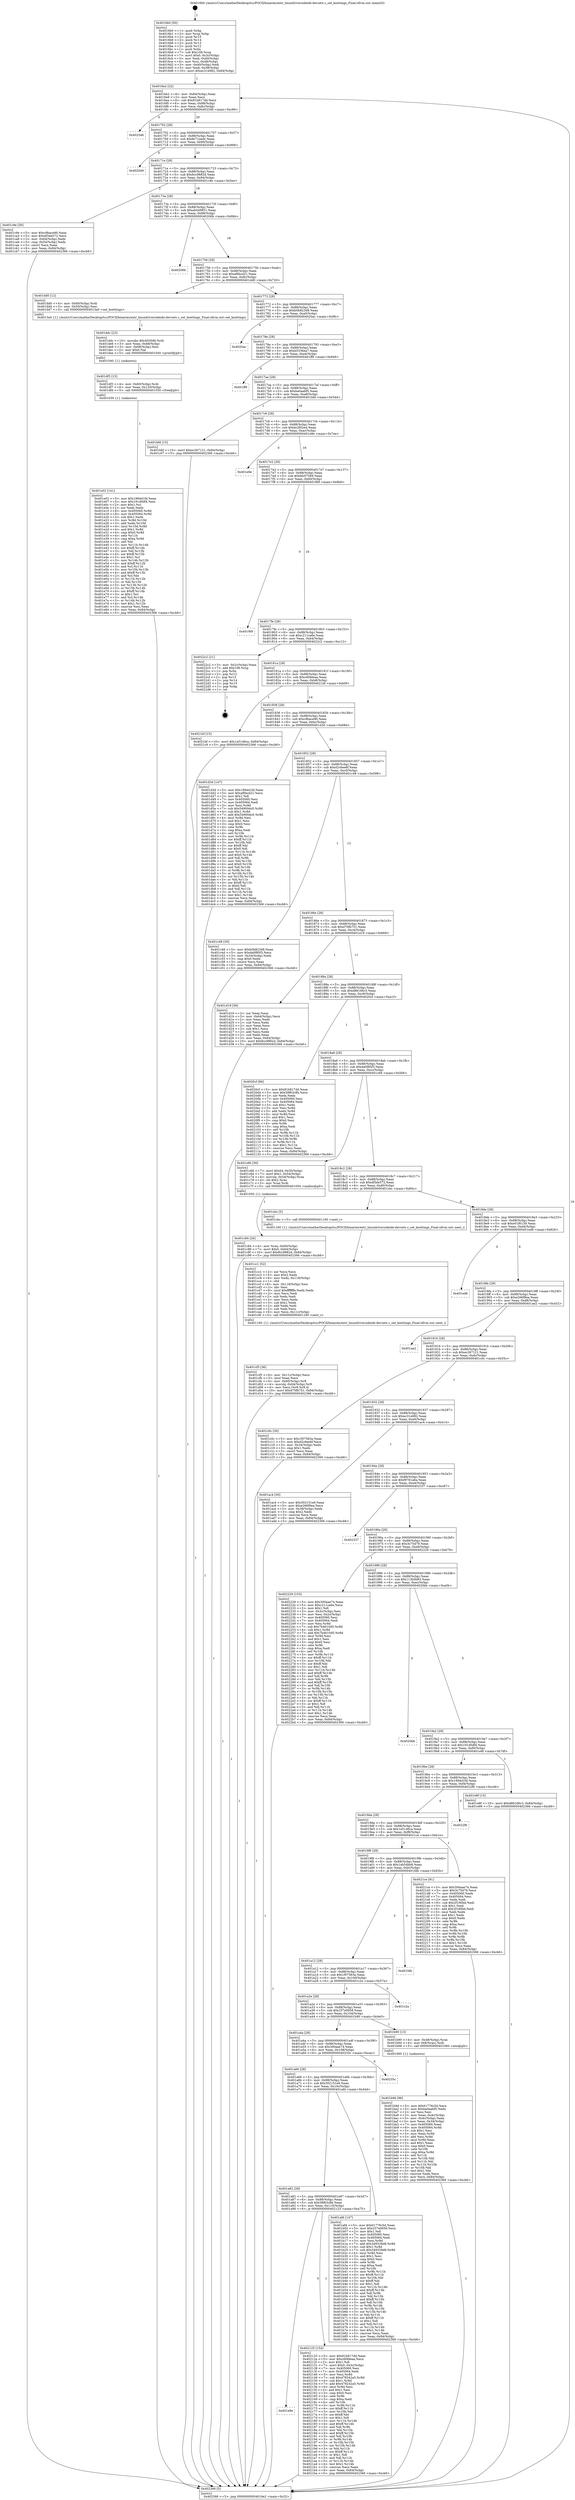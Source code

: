digraph "0x4016b0" {
  label = "0x4016b0 (/mnt/c/Users/mathe/Desktop/tcc/POCII/binaries/extr_linuxdriversideide-devsets.c_set_ksettings_Final-ollvm.out::main(0))"
  labelloc = "t"
  node[shape=record]

  Entry [label="",width=0.3,height=0.3,shape=circle,fillcolor=black,style=filled]
  "0x4016e2" [label="{
     0x4016e2 [32]\l
     | [instrs]\l
     &nbsp;&nbsp;0x4016e2 \<+6\>: mov -0x84(%rbp),%eax\l
     &nbsp;&nbsp;0x4016e8 \<+2\>: mov %eax,%ecx\l
     &nbsp;&nbsp;0x4016ea \<+6\>: sub $0x81b817dd,%ecx\l
     &nbsp;&nbsp;0x4016f0 \<+6\>: mov %eax,-0x88(%rbp)\l
     &nbsp;&nbsp;0x4016f6 \<+6\>: mov %ecx,-0x8c(%rbp)\l
     &nbsp;&nbsp;0x4016fc \<+6\>: je 0000000000402346 \<main+0xc96\>\l
  }"]
  "0x402346" [label="{
     0x402346\l
  }", style=dashed]
  "0x401702" [label="{
     0x401702 [28]\l
     | [instrs]\l
     &nbsp;&nbsp;0x401702 \<+5\>: jmp 0000000000401707 \<main+0x57\>\l
     &nbsp;&nbsp;0x401707 \<+6\>: mov -0x88(%rbp),%eax\l
     &nbsp;&nbsp;0x40170d \<+5\>: sub $0x8c71eedc,%eax\l
     &nbsp;&nbsp;0x401712 \<+6\>: mov %eax,-0x90(%rbp)\l
     &nbsp;&nbsp;0x401718 \<+6\>: je 0000000000402049 \<main+0x999\>\l
  }"]
  Exit [label="",width=0.3,height=0.3,shape=circle,fillcolor=black,style=filled,peripheries=2]
  "0x402049" [label="{
     0x402049\l
  }", style=dashed]
  "0x40171e" [label="{
     0x40171e [28]\l
     | [instrs]\l
     &nbsp;&nbsp;0x40171e \<+5\>: jmp 0000000000401723 \<main+0x73\>\l
     &nbsp;&nbsp;0x401723 \<+6\>: mov -0x88(%rbp),%eax\l
     &nbsp;&nbsp;0x401729 \<+5\>: sub $0x8cc9882d,%eax\l
     &nbsp;&nbsp;0x40172e \<+6\>: mov %eax,-0x94(%rbp)\l
     &nbsp;&nbsp;0x401734 \<+6\>: je 0000000000401c9e \<main+0x5ee\>\l
  }"]
  "0x401a9e" [label="{
     0x401a9e\l
  }", style=dashed]
  "0x401c9e" [label="{
     0x401c9e [30]\l
     | [instrs]\l
     &nbsp;&nbsp;0x401c9e \<+5\>: mov $0xc9bace90,%eax\l
     &nbsp;&nbsp;0x401ca3 \<+5\>: mov $0xdf3de572,%ecx\l
     &nbsp;&nbsp;0x401ca8 \<+3\>: mov -0x64(%rbp),%edx\l
     &nbsp;&nbsp;0x401cab \<+3\>: cmp -0x54(%rbp),%edx\l
     &nbsp;&nbsp;0x401cae \<+3\>: cmovl %ecx,%eax\l
     &nbsp;&nbsp;0x401cb1 \<+6\>: mov %eax,-0x84(%rbp)\l
     &nbsp;&nbsp;0x401cb7 \<+5\>: jmp 0000000000402366 \<main+0xcb6\>\l
  }"]
  "0x40173a" [label="{
     0x40173a [28]\l
     | [instrs]\l
     &nbsp;&nbsp;0x40173a \<+5\>: jmp 000000000040173f \<main+0x8f\>\l
     &nbsp;&nbsp;0x40173f \<+6\>: mov -0x88(%rbp),%eax\l
     &nbsp;&nbsp;0x401745 \<+5\>: sub $0xab449851,%eax\l
     &nbsp;&nbsp;0x40174a \<+6\>: mov %eax,-0x98(%rbp)\l
     &nbsp;&nbsp;0x401750 \<+6\>: je 000000000040206b \<main+0x9bb\>\l
  }"]
  "0x402125" [label="{
     0x402125 [154]\l
     | [instrs]\l
     &nbsp;&nbsp;0x402125 \<+5\>: mov $0x81b817dd,%eax\l
     &nbsp;&nbsp;0x40212a \<+5\>: mov $0xc6f48eaa,%ecx\l
     &nbsp;&nbsp;0x40212f \<+2\>: mov $0x1,%dl\l
     &nbsp;&nbsp;0x402131 \<+7\>: movl $0x0,-0x3c(%rbp)\l
     &nbsp;&nbsp;0x402138 \<+7\>: mov 0x405060,%esi\l
     &nbsp;&nbsp;0x40213f \<+7\>: mov 0x405064,%edi\l
     &nbsp;&nbsp;0x402146 \<+3\>: mov %esi,%r8d\l
     &nbsp;&nbsp;0x402149 \<+7\>: sub $0x478242a5,%r8d\l
     &nbsp;&nbsp;0x402150 \<+4\>: sub $0x1,%r8d\l
     &nbsp;&nbsp;0x402154 \<+7\>: add $0x478242a5,%r8d\l
     &nbsp;&nbsp;0x40215b \<+4\>: imul %r8d,%esi\l
     &nbsp;&nbsp;0x40215f \<+3\>: and $0x1,%esi\l
     &nbsp;&nbsp;0x402162 \<+3\>: cmp $0x0,%esi\l
     &nbsp;&nbsp;0x402165 \<+4\>: sete %r9b\l
     &nbsp;&nbsp;0x402169 \<+3\>: cmp $0xa,%edi\l
     &nbsp;&nbsp;0x40216c \<+4\>: setl %r10b\l
     &nbsp;&nbsp;0x402170 \<+3\>: mov %r9b,%r11b\l
     &nbsp;&nbsp;0x402173 \<+4\>: xor $0xff,%r11b\l
     &nbsp;&nbsp;0x402177 \<+3\>: mov %r10b,%bl\l
     &nbsp;&nbsp;0x40217a \<+3\>: xor $0xff,%bl\l
     &nbsp;&nbsp;0x40217d \<+3\>: xor $0x1,%dl\l
     &nbsp;&nbsp;0x402180 \<+3\>: mov %r11b,%r14b\l
     &nbsp;&nbsp;0x402183 \<+4\>: and $0xff,%r14b\l
     &nbsp;&nbsp;0x402187 \<+3\>: and %dl,%r9b\l
     &nbsp;&nbsp;0x40218a \<+3\>: mov %bl,%r15b\l
     &nbsp;&nbsp;0x40218d \<+4\>: and $0xff,%r15b\l
     &nbsp;&nbsp;0x402191 \<+3\>: and %dl,%r10b\l
     &nbsp;&nbsp;0x402194 \<+3\>: or %r9b,%r14b\l
     &nbsp;&nbsp;0x402197 \<+3\>: or %r10b,%r15b\l
     &nbsp;&nbsp;0x40219a \<+3\>: xor %r15b,%r14b\l
     &nbsp;&nbsp;0x40219d \<+3\>: or %bl,%r11b\l
     &nbsp;&nbsp;0x4021a0 \<+4\>: xor $0xff,%r11b\l
     &nbsp;&nbsp;0x4021a4 \<+3\>: or $0x1,%dl\l
     &nbsp;&nbsp;0x4021a7 \<+3\>: and %dl,%r11b\l
     &nbsp;&nbsp;0x4021aa \<+3\>: or %r11b,%r14b\l
     &nbsp;&nbsp;0x4021ad \<+4\>: test $0x1,%r14b\l
     &nbsp;&nbsp;0x4021b1 \<+3\>: cmovne %ecx,%eax\l
     &nbsp;&nbsp;0x4021b4 \<+6\>: mov %eax,-0x84(%rbp)\l
     &nbsp;&nbsp;0x4021ba \<+5\>: jmp 0000000000402366 \<main+0xcb6\>\l
  }"]
  "0x40206b" [label="{
     0x40206b\l
  }", style=dashed]
  "0x401756" [label="{
     0x401756 [28]\l
     | [instrs]\l
     &nbsp;&nbsp;0x401756 \<+5\>: jmp 000000000040175b \<main+0xab\>\l
     &nbsp;&nbsp;0x40175b \<+6\>: mov -0x88(%rbp),%eax\l
     &nbsp;&nbsp;0x401761 \<+5\>: sub $0xaf6bcd21,%eax\l
     &nbsp;&nbsp;0x401766 \<+6\>: mov %eax,-0x9c(%rbp)\l
     &nbsp;&nbsp;0x40176c \<+6\>: je 0000000000401dd0 \<main+0x720\>\l
  }"]
  "0x401e02" [label="{
     0x401e02 [141]\l
     | [instrs]\l
     &nbsp;&nbsp;0x401e02 \<+5\>: mov $0x1994d1fd,%eax\l
     &nbsp;&nbsp;0x401e07 \<+5\>: mov $0x191d0df4,%esi\l
     &nbsp;&nbsp;0x401e0c \<+2\>: mov $0x1,%cl\l
     &nbsp;&nbsp;0x401e0e \<+2\>: xor %edx,%edx\l
     &nbsp;&nbsp;0x401e10 \<+8\>: mov 0x405060,%r8d\l
     &nbsp;&nbsp;0x401e18 \<+8\>: mov 0x405064,%r9d\l
     &nbsp;&nbsp;0x401e20 \<+3\>: sub $0x1,%edx\l
     &nbsp;&nbsp;0x401e23 \<+3\>: mov %r8d,%r10d\l
     &nbsp;&nbsp;0x401e26 \<+3\>: add %edx,%r10d\l
     &nbsp;&nbsp;0x401e29 \<+4\>: imul %r10d,%r8d\l
     &nbsp;&nbsp;0x401e2d \<+4\>: and $0x1,%r8d\l
     &nbsp;&nbsp;0x401e31 \<+4\>: cmp $0x0,%r8d\l
     &nbsp;&nbsp;0x401e35 \<+4\>: sete %r11b\l
     &nbsp;&nbsp;0x401e39 \<+4\>: cmp $0xa,%r9d\l
     &nbsp;&nbsp;0x401e3d \<+3\>: setl %bl\l
     &nbsp;&nbsp;0x401e40 \<+3\>: mov %r11b,%r14b\l
     &nbsp;&nbsp;0x401e43 \<+4\>: xor $0xff,%r14b\l
     &nbsp;&nbsp;0x401e47 \<+3\>: mov %bl,%r15b\l
     &nbsp;&nbsp;0x401e4a \<+4\>: xor $0xff,%r15b\l
     &nbsp;&nbsp;0x401e4e \<+3\>: xor $0x1,%cl\l
     &nbsp;&nbsp;0x401e51 \<+3\>: mov %r14b,%r12b\l
     &nbsp;&nbsp;0x401e54 \<+4\>: and $0xff,%r12b\l
     &nbsp;&nbsp;0x401e58 \<+3\>: and %cl,%r11b\l
     &nbsp;&nbsp;0x401e5b \<+3\>: mov %r15b,%r13b\l
     &nbsp;&nbsp;0x401e5e \<+4\>: and $0xff,%r13b\l
     &nbsp;&nbsp;0x401e62 \<+2\>: and %cl,%bl\l
     &nbsp;&nbsp;0x401e64 \<+3\>: or %r11b,%r12b\l
     &nbsp;&nbsp;0x401e67 \<+3\>: or %bl,%r13b\l
     &nbsp;&nbsp;0x401e6a \<+3\>: xor %r13b,%r12b\l
     &nbsp;&nbsp;0x401e6d \<+3\>: or %r15b,%r14b\l
     &nbsp;&nbsp;0x401e70 \<+4\>: xor $0xff,%r14b\l
     &nbsp;&nbsp;0x401e74 \<+3\>: or $0x1,%cl\l
     &nbsp;&nbsp;0x401e77 \<+3\>: and %cl,%r14b\l
     &nbsp;&nbsp;0x401e7a \<+3\>: or %r14b,%r12b\l
     &nbsp;&nbsp;0x401e7d \<+4\>: test $0x1,%r12b\l
     &nbsp;&nbsp;0x401e81 \<+3\>: cmovne %esi,%eax\l
     &nbsp;&nbsp;0x401e84 \<+6\>: mov %eax,-0x84(%rbp)\l
     &nbsp;&nbsp;0x401e8a \<+5\>: jmp 0000000000402366 \<main+0xcb6\>\l
  }"]
  "0x401dd0" [label="{
     0x401dd0 [12]\l
     | [instrs]\l
     &nbsp;&nbsp;0x401dd0 \<+4\>: mov -0x60(%rbp),%rdi\l
     &nbsp;&nbsp;0x401dd4 \<+3\>: mov -0x50(%rbp),%esi\l
     &nbsp;&nbsp;0x401dd7 \<+5\>: call 00000000004013a0 \<set_ksettings\>\l
     | [calls]\l
     &nbsp;&nbsp;0x4013a0 \{1\} (/mnt/c/Users/mathe/Desktop/tcc/POCII/binaries/extr_linuxdriversideide-devsets.c_set_ksettings_Final-ollvm.out::set_ksettings)\l
  }"]
  "0x401772" [label="{
     0x401772 [28]\l
     | [instrs]\l
     &nbsp;&nbsp;0x401772 \<+5\>: jmp 0000000000401777 \<main+0xc7\>\l
     &nbsp;&nbsp;0x401777 \<+6\>: mov -0x88(%rbp),%eax\l
     &nbsp;&nbsp;0x40177d \<+5\>: sub $0xb0b823d8,%eax\l
     &nbsp;&nbsp;0x401782 \<+6\>: mov %eax,-0xa0(%rbp)\l
     &nbsp;&nbsp;0x401788 \<+6\>: je 00000000004020ac \<main+0x9fc\>\l
  }"]
  "0x401df3" [label="{
     0x401df3 [15]\l
     | [instrs]\l
     &nbsp;&nbsp;0x401df3 \<+4\>: mov -0x60(%rbp),%rdi\l
     &nbsp;&nbsp;0x401df7 \<+6\>: mov %eax,-0x120(%rbp)\l
     &nbsp;&nbsp;0x401dfd \<+5\>: call 0000000000401030 \<free@plt\>\l
     | [calls]\l
     &nbsp;&nbsp;0x401030 \{1\} (unknown)\l
  }"]
  "0x4020ac" [label="{
     0x4020ac\l
  }", style=dashed]
  "0x40178e" [label="{
     0x40178e [28]\l
     | [instrs]\l
     &nbsp;&nbsp;0x40178e \<+5\>: jmp 0000000000401793 \<main+0xe3\>\l
     &nbsp;&nbsp;0x401793 \<+6\>: mov -0x88(%rbp),%eax\l
     &nbsp;&nbsp;0x401799 \<+5\>: sub $0xb5336ea7,%eax\l
     &nbsp;&nbsp;0x40179e \<+6\>: mov %eax,-0xa4(%rbp)\l
     &nbsp;&nbsp;0x4017a4 \<+6\>: je 0000000000401ff9 \<main+0x949\>\l
  }"]
  "0x401ddc" [label="{
     0x401ddc [23]\l
     | [instrs]\l
     &nbsp;&nbsp;0x401ddc \<+10\>: movabs $0x4030d6,%rdi\l
     &nbsp;&nbsp;0x401de6 \<+3\>: mov %eax,-0x68(%rbp)\l
     &nbsp;&nbsp;0x401de9 \<+3\>: mov -0x68(%rbp),%esi\l
     &nbsp;&nbsp;0x401dec \<+2\>: mov $0x0,%al\l
     &nbsp;&nbsp;0x401dee \<+5\>: call 0000000000401040 \<printf@plt\>\l
     | [calls]\l
     &nbsp;&nbsp;0x401040 \{1\} (unknown)\l
  }"]
  "0x401ff9" [label="{
     0x401ff9\l
  }", style=dashed]
  "0x4017aa" [label="{
     0x4017aa [28]\l
     | [instrs]\l
     &nbsp;&nbsp;0x4017aa \<+5\>: jmp 00000000004017af \<main+0xff\>\l
     &nbsp;&nbsp;0x4017af \<+6\>: mov -0x88(%rbp),%eax\l
     &nbsp;&nbsp;0x4017b5 \<+5\>: sub $0xba0aabf5,%eax\l
     &nbsp;&nbsp;0x4017ba \<+6\>: mov %eax,-0xa8(%rbp)\l
     &nbsp;&nbsp;0x4017c0 \<+6\>: je 0000000000401bfd \<main+0x54d\>\l
  }"]
  "0x401cf5" [label="{
     0x401cf5 [36]\l
     | [instrs]\l
     &nbsp;&nbsp;0x401cf5 \<+6\>: mov -0x11c(%rbp),%ecx\l
     &nbsp;&nbsp;0x401cfb \<+3\>: imul %eax,%ecx\l
     &nbsp;&nbsp;0x401cfe \<+4\>: mov -0x60(%rbp),%r8\l
     &nbsp;&nbsp;0x401d02 \<+4\>: movslq -0x64(%rbp),%r9\l
     &nbsp;&nbsp;0x401d06 \<+4\>: mov %ecx,(%r8,%r9,4)\l
     &nbsp;&nbsp;0x401d0a \<+10\>: movl $0xd70fb751,-0x84(%rbp)\l
     &nbsp;&nbsp;0x401d14 \<+5\>: jmp 0000000000402366 \<main+0xcb6\>\l
  }"]
  "0x401bfd" [label="{
     0x401bfd [15]\l
     | [instrs]\l
     &nbsp;&nbsp;0x401bfd \<+10\>: movl $0xec267121,-0x84(%rbp)\l
     &nbsp;&nbsp;0x401c07 \<+5\>: jmp 0000000000402366 \<main+0xcb6\>\l
  }"]
  "0x4017c6" [label="{
     0x4017c6 [28]\l
     | [instrs]\l
     &nbsp;&nbsp;0x4017c6 \<+5\>: jmp 00000000004017cb \<main+0x11b\>\l
     &nbsp;&nbsp;0x4017cb \<+6\>: mov -0x88(%rbp),%eax\l
     &nbsp;&nbsp;0x4017d1 \<+5\>: sub $0xbc2f02ed,%eax\l
     &nbsp;&nbsp;0x4017d6 \<+6\>: mov %eax,-0xac(%rbp)\l
     &nbsp;&nbsp;0x4017dc \<+6\>: je 0000000000401e9e \<main+0x7ee\>\l
  }"]
  "0x401cc1" [label="{
     0x401cc1 [52]\l
     | [instrs]\l
     &nbsp;&nbsp;0x401cc1 \<+2\>: xor %ecx,%ecx\l
     &nbsp;&nbsp;0x401cc3 \<+5\>: mov $0x2,%edx\l
     &nbsp;&nbsp;0x401cc8 \<+6\>: mov %edx,-0x118(%rbp)\l
     &nbsp;&nbsp;0x401cce \<+1\>: cltd\l
     &nbsp;&nbsp;0x401ccf \<+6\>: mov -0x118(%rbp),%esi\l
     &nbsp;&nbsp;0x401cd5 \<+2\>: idiv %esi\l
     &nbsp;&nbsp;0x401cd7 \<+6\>: imul $0xfffffffe,%edx,%edx\l
     &nbsp;&nbsp;0x401cdd \<+2\>: mov %ecx,%edi\l
     &nbsp;&nbsp;0x401cdf \<+2\>: sub %edx,%edi\l
     &nbsp;&nbsp;0x401ce1 \<+2\>: mov %ecx,%edx\l
     &nbsp;&nbsp;0x401ce3 \<+3\>: sub $0x1,%edx\l
     &nbsp;&nbsp;0x401ce6 \<+2\>: add %edx,%edi\l
     &nbsp;&nbsp;0x401ce8 \<+2\>: sub %edi,%ecx\l
     &nbsp;&nbsp;0x401cea \<+6\>: mov %ecx,-0x11c(%rbp)\l
     &nbsp;&nbsp;0x401cf0 \<+5\>: call 0000000000401160 \<next_i\>\l
     | [calls]\l
     &nbsp;&nbsp;0x401160 \{1\} (/mnt/c/Users/mathe/Desktop/tcc/POCII/binaries/extr_linuxdriversideide-devsets.c_set_ksettings_Final-ollvm.out::next_i)\l
  }"]
  "0x401e9e" [label="{
     0x401e9e\l
  }", style=dashed]
  "0x4017e2" [label="{
     0x4017e2 [28]\l
     | [instrs]\l
     &nbsp;&nbsp;0x4017e2 \<+5\>: jmp 00000000004017e7 \<main+0x137\>\l
     &nbsp;&nbsp;0x4017e7 \<+6\>: mov -0x88(%rbp),%eax\l
     &nbsp;&nbsp;0x4017ed \<+5\>: sub $0xbfc07569,%eax\l
     &nbsp;&nbsp;0x4017f2 \<+6\>: mov %eax,-0xb0(%rbp)\l
     &nbsp;&nbsp;0x4017f8 \<+6\>: je 0000000000401f69 \<main+0x8b9\>\l
  }"]
  "0x401c84" [label="{
     0x401c84 [26]\l
     | [instrs]\l
     &nbsp;&nbsp;0x401c84 \<+4\>: mov %rax,-0x60(%rbp)\l
     &nbsp;&nbsp;0x401c88 \<+7\>: movl $0x0,-0x64(%rbp)\l
     &nbsp;&nbsp;0x401c8f \<+10\>: movl $0x8cc9882d,-0x84(%rbp)\l
     &nbsp;&nbsp;0x401c99 \<+5\>: jmp 0000000000402366 \<main+0xcb6\>\l
  }"]
  "0x401f69" [label="{
     0x401f69\l
  }", style=dashed]
  "0x4017fe" [label="{
     0x4017fe [28]\l
     | [instrs]\l
     &nbsp;&nbsp;0x4017fe \<+5\>: jmp 0000000000401803 \<main+0x153\>\l
     &nbsp;&nbsp;0x401803 \<+6\>: mov -0x88(%rbp),%eax\l
     &nbsp;&nbsp;0x401809 \<+5\>: sub $0xc211ca6e,%eax\l
     &nbsp;&nbsp;0x40180e \<+6\>: mov %eax,-0xb4(%rbp)\l
     &nbsp;&nbsp;0x401814 \<+6\>: je 00000000004022c2 \<main+0xc12\>\l
  }"]
  "0x401b9d" [label="{
     0x401b9d [96]\l
     | [instrs]\l
     &nbsp;&nbsp;0x401b9d \<+5\>: mov $0x61776c5d,%ecx\l
     &nbsp;&nbsp;0x401ba2 \<+5\>: mov $0xba0aabf5,%edx\l
     &nbsp;&nbsp;0x401ba7 \<+2\>: xor %esi,%esi\l
     &nbsp;&nbsp;0x401ba9 \<+3\>: mov %eax,-0x4c(%rbp)\l
     &nbsp;&nbsp;0x401bac \<+3\>: mov -0x4c(%rbp),%eax\l
     &nbsp;&nbsp;0x401baf \<+3\>: mov %eax,-0x34(%rbp)\l
     &nbsp;&nbsp;0x401bb2 \<+7\>: mov 0x405060,%eax\l
     &nbsp;&nbsp;0x401bb9 \<+8\>: mov 0x405064,%r8d\l
     &nbsp;&nbsp;0x401bc1 \<+3\>: sub $0x1,%esi\l
     &nbsp;&nbsp;0x401bc4 \<+3\>: mov %eax,%r9d\l
     &nbsp;&nbsp;0x401bc7 \<+3\>: add %esi,%r9d\l
     &nbsp;&nbsp;0x401bca \<+4\>: imul %r9d,%eax\l
     &nbsp;&nbsp;0x401bce \<+3\>: and $0x1,%eax\l
     &nbsp;&nbsp;0x401bd1 \<+3\>: cmp $0x0,%eax\l
     &nbsp;&nbsp;0x401bd4 \<+4\>: sete %r10b\l
     &nbsp;&nbsp;0x401bd8 \<+4\>: cmp $0xa,%r8d\l
     &nbsp;&nbsp;0x401bdc \<+4\>: setl %r11b\l
     &nbsp;&nbsp;0x401be0 \<+3\>: mov %r10b,%bl\l
     &nbsp;&nbsp;0x401be3 \<+3\>: and %r11b,%bl\l
     &nbsp;&nbsp;0x401be6 \<+3\>: xor %r11b,%r10b\l
     &nbsp;&nbsp;0x401be9 \<+3\>: or %r10b,%bl\l
     &nbsp;&nbsp;0x401bec \<+3\>: test $0x1,%bl\l
     &nbsp;&nbsp;0x401bef \<+3\>: cmovne %edx,%ecx\l
     &nbsp;&nbsp;0x401bf2 \<+6\>: mov %ecx,-0x84(%rbp)\l
     &nbsp;&nbsp;0x401bf8 \<+5\>: jmp 0000000000402366 \<main+0xcb6\>\l
  }"]
  "0x4022c2" [label="{
     0x4022c2 [21]\l
     | [instrs]\l
     &nbsp;&nbsp;0x4022c2 \<+3\>: mov -0x2c(%rbp),%eax\l
     &nbsp;&nbsp;0x4022c5 \<+7\>: add $0x108,%rsp\l
     &nbsp;&nbsp;0x4022cc \<+1\>: pop %rbx\l
     &nbsp;&nbsp;0x4022cd \<+2\>: pop %r12\l
     &nbsp;&nbsp;0x4022cf \<+2\>: pop %r13\l
     &nbsp;&nbsp;0x4022d1 \<+2\>: pop %r14\l
     &nbsp;&nbsp;0x4022d3 \<+2\>: pop %r15\l
     &nbsp;&nbsp;0x4022d5 \<+1\>: pop %rbp\l
     &nbsp;&nbsp;0x4022d6 \<+1\>: ret\l
  }"]
  "0x40181a" [label="{
     0x40181a [28]\l
     | [instrs]\l
     &nbsp;&nbsp;0x40181a \<+5\>: jmp 000000000040181f \<main+0x16f\>\l
     &nbsp;&nbsp;0x40181f \<+6\>: mov -0x88(%rbp),%eax\l
     &nbsp;&nbsp;0x401825 \<+5\>: sub $0xc6f48eaa,%eax\l
     &nbsp;&nbsp;0x40182a \<+6\>: mov %eax,-0xb8(%rbp)\l
     &nbsp;&nbsp;0x401830 \<+6\>: je 00000000004021bf \<main+0xb0f\>\l
  }"]
  "0x401a82" [label="{
     0x401a82 [28]\l
     | [instrs]\l
     &nbsp;&nbsp;0x401a82 \<+5\>: jmp 0000000000401a87 \<main+0x3d7\>\l
     &nbsp;&nbsp;0x401a87 \<+6\>: mov -0x88(%rbp),%eax\l
     &nbsp;&nbsp;0x401a8d \<+5\>: sub $0x58f63c8b,%eax\l
     &nbsp;&nbsp;0x401a92 \<+6\>: mov %eax,-0x110(%rbp)\l
     &nbsp;&nbsp;0x401a98 \<+6\>: je 0000000000402125 \<main+0xa75\>\l
  }"]
  "0x4021bf" [label="{
     0x4021bf [15]\l
     | [instrs]\l
     &nbsp;&nbsp;0x4021bf \<+10\>: movl $0x1a5146ca,-0x84(%rbp)\l
     &nbsp;&nbsp;0x4021c9 \<+5\>: jmp 0000000000402366 \<main+0xcb6\>\l
  }"]
  "0x401836" [label="{
     0x401836 [28]\l
     | [instrs]\l
     &nbsp;&nbsp;0x401836 \<+5\>: jmp 000000000040183b \<main+0x18b\>\l
     &nbsp;&nbsp;0x40183b \<+6\>: mov -0x88(%rbp),%eax\l
     &nbsp;&nbsp;0x401841 \<+5\>: sub $0xc9bace90,%eax\l
     &nbsp;&nbsp;0x401846 \<+6\>: mov %eax,-0xbc(%rbp)\l
     &nbsp;&nbsp;0x40184c \<+6\>: je 0000000000401d3d \<main+0x68d\>\l
  }"]
  "0x401afd" [label="{
     0x401afd [147]\l
     | [instrs]\l
     &nbsp;&nbsp;0x401afd \<+5\>: mov $0x61776c5d,%eax\l
     &nbsp;&nbsp;0x401b02 \<+5\>: mov $0x257e0658,%ecx\l
     &nbsp;&nbsp;0x401b07 \<+2\>: mov $0x1,%dl\l
     &nbsp;&nbsp;0x401b09 \<+7\>: mov 0x405060,%esi\l
     &nbsp;&nbsp;0x401b10 \<+7\>: mov 0x405064,%edi\l
     &nbsp;&nbsp;0x401b17 \<+3\>: mov %esi,%r8d\l
     &nbsp;&nbsp;0x401b1a \<+7\>: add $0x349328d8,%r8d\l
     &nbsp;&nbsp;0x401b21 \<+4\>: sub $0x1,%r8d\l
     &nbsp;&nbsp;0x401b25 \<+7\>: sub $0x349328d8,%r8d\l
     &nbsp;&nbsp;0x401b2c \<+4\>: imul %r8d,%esi\l
     &nbsp;&nbsp;0x401b30 \<+3\>: and $0x1,%esi\l
     &nbsp;&nbsp;0x401b33 \<+3\>: cmp $0x0,%esi\l
     &nbsp;&nbsp;0x401b36 \<+4\>: sete %r9b\l
     &nbsp;&nbsp;0x401b3a \<+3\>: cmp $0xa,%edi\l
     &nbsp;&nbsp;0x401b3d \<+4\>: setl %r10b\l
     &nbsp;&nbsp;0x401b41 \<+3\>: mov %r9b,%r11b\l
     &nbsp;&nbsp;0x401b44 \<+4\>: xor $0xff,%r11b\l
     &nbsp;&nbsp;0x401b48 \<+3\>: mov %r10b,%bl\l
     &nbsp;&nbsp;0x401b4b \<+3\>: xor $0xff,%bl\l
     &nbsp;&nbsp;0x401b4e \<+3\>: xor $0x1,%dl\l
     &nbsp;&nbsp;0x401b51 \<+3\>: mov %r11b,%r14b\l
     &nbsp;&nbsp;0x401b54 \<+4\>: and $0xff,%r14b\l
     &nbsp;&nbsp;0x401b58 \<+3\>: and %dl,%r9b\l
     &nbsp;&nbsp;0x401b5b \<+3\>: mov %bl,%r15b\l
     &nbsp;&nbsp;0x401b5e \<+4\>: and $0xff,%r15b\l
     &nbsp;&nbsp;0x401b62 \<+3\>: and %dl,%r10b\l
     &nbsp;&nbsp;0x401b65 \<+3\>: or %r9b,%r14b\l
     &nbsp;&nbsp;0x401b68 \<+3\>: or %r10b,%r15b\l
     &nbsp;&nbsp;0x401b6b \<+3\>: xor %r15b,%r14b\l
     &nbsp;&nbsp;0x401b6e \<+3\>: or %bl,%r11b\l
     &nbsp;&nbsp;0x401b71 \<+4\>: xor $0xff,%r11b\l
     &nbsp;&nbsp;0x401b75 \<+3\>: or $0x1,%dl\l
     &nbsp;&nbsp;0x401b78 \<+3\>: and %dl,%r11b\l
     &nbsp;&nbsp;0x401b7b \<+3\>: or %r11b,%r14b\l
     &nbsp;&nbsp;0x401b7e \<+4\>: test $0x1,%r14b\l
     &nbsp;&nbsp;0x401b82 \<+3\>: cmovne %ecx,%eax\l
     &nbsp;&nbsp;0x401b85 \<+6\>: mov %eax,-0x84(%rbp)\l
     &nbsp;&nbsp;0x401b8b \<+5\>: jmp 0000000000402366 \<main+0xcb6\>\l
  }"]
  "0x401d3d" [label="{
     0x401d3d [147]\l
     | [instrs]\l
     &nbsp;&nbsp;0x401d3d \<+5\>: mov $0x1994d1fd,%eax\l
     &nbsp;&nbsp;0x401d42 \<+5\>: mov $0xaf6bcd21,%ecx\l
     &nbsp;&nbsp;0x401d47 \<+2\>: mov $0x1,%dl\l
     &nbsp;&nbsp;0x401d49 \<+7\>: mov 0x405060,%esi\l
     &nbsp;&nbsp;0x401d50 \<+7\>: mov 0x405064,%edi\l
     &nbsp;&nbsp;0x401d57 \<+3\>: mov %esi,%r8d\l
     &nbsp;&nbsp;0x401d5a \<+7\>: sub $0x54900dc0,%r8d\l
     &nbsp;&nbsp;0x401d61 \<+4\>: sub $0x1,%r8d\l
     &nbsp;&nbsp;0x401d65 \<+7\>: add $0x54900dc0,%r8d\l
     &nbsp;&nbsp;0x401d6c \<+4\>: imul %r8d,%esi\l
     &nbsp;&nbsp;0x401d70 \<+3\>: and $0x1,%esi\l
     &nbsp;&nbsp;0x401d73 \<+3\>: cmp $0x0,%esi\l
     &nbsp;&nbsp;0x401d76 \<+4\>: sete %r9b\l
     &nbsp;&nbsp;0x401d7a \<+3\>: cmp $0xa,%edi\l
     &nbsp;&nbsp;0x401d7d \<+4\>: setl %r10b\l
     &nbsp;&nbsp;0x401d81 \<+3\>: mov %r9b,%r11b\l
     &nbsp;&nbsp;0x401d84 \<+4\>: xor $0xff,%r11b\l
     &nbsp;&nbsp;0x401d88 \<+3\>: mov %r10b,%bl\l
     &nbsp;&nbsp;0x401d8b \<+3\>: xor $0xff,%bl\l
     &nbsp;&nbsp;0x401d8e \<+3\>: xor $0x0,%dl\l
     &nbsp;&nbsp;0x401d91 \<+3\>: mov %r11b,%r14b\l
     &nbsp;&nbsp;0x401d94 \<+4\>: and $0x0,%r14b\l
     &nbsp;&nbsp;0x401d98 \<+3\>: and %dl,%r9b\l
     &nbsp;&nbsp;0x401d9b \<+3\>: mov %bl,%r15b\l
     &nbsp;&nbsp;0x401d9e \<+4\>: and $0x0,%r15b\l
     &nbsp;&nbsp;0x401da2 \<+3\>: and %dl,%r10b\l
     &nbsp;&nbsp;0x401da5 \<+3\>: or %r9b,%r14b\l
     &nbsp;&nbsp;0x401da8 \<+3\>: or %r10b,%r15b\l
     &nbsp;&nbsp;0x401dab \<+3\>: xor %r15b,%r14b\l
     &nbsp;&nbsp;0x401dae \<+3\>: or %bl,%r11b\l
     &nbsp;&nbsp;0x401db1 \<+4\>: xor $0xff,%r11b\l
     &nbsp;&nbsp;0x401db5 \<+3\>: or $0x0,%dl\l
     &nbsp;&nbsp;0x401db8 \<+3\>: and %dl,%r11b\l
     &nbsp;&nbsp;0x401dbb \<+3\>: or %r11b,%r14b\l
     &nbsp;&nbsp;0x401dbe \<+4\>: test $0x1,%r14b\l
     &nbsp;&nbsp;0x401dc2 \<+3\>: cmovne %ecx,%eax\l
     &nbsp;&nbsp;0x401dc5 \<+6\>: mov %eax,-0x84(%rbp)\l
     &nbsp;&nbsp;0x401dcb \<+5\>: jmp 0000000000402366 \<main+0xcb6\>\l
  }"]
  "0x401852" [label="{
     0x401852 [28]\l
     | [instrs]\l
     &nbsp;&nbsp;0x401852 \<+5\>: jmp 0000000000401857 \<main+0x1a7\>\l
     &nbsp;&nbsp;0x401857 \<+6\>: mov -0x88(%rbp),%eax\l
     &nbsp;&nbsp;0x40185d \<+5\>: sub $0xd2c6ee6f,%eax\l
     &nbsp;&nbsp;0x401862 \<+6\>: mov %eax,-0xc0(%rbp)\l
     &nbsp;&nbsp;0x401868 \<+6\>: je 0000000000401c48 \<main+0x598\>\l
  }"]
  "0x401a66" [label="{
     0x401a66 [28]\l
     | [instrs]\l
     &nbsp;&nbsp;0x401a66 \<+5\>: jmp 0000000000401a6b \<main+0x3bb\>\l
     &nbsp;&nbsp;0x401a6b \<+6\>: mov -0x88(%rbp),%eax\l
     &nbsp;&nbsp;0x401a71 \<+5\>: sub $0x302151e9,%eax\l
     &nbsp;&nbsp;0x401a76 \<+6\>: mov %eax,-0x10c(%rbp)\l
     &nbsp;&nbsp;0x401a7c \<+6\>: je 0000000000401afd \<main+0x44d\>\l
  }"]
  "0x401c48" [label="{
     0x401c48 [30]\l
     | [instrs]\l
     &nbsp;&nbsp;0x401c48 \<+5\>: mov $0xb0b823d8,%eax\l
     &nbsp;&nbsp;0x401c4d \<+5\>: mov $0xda0f85f3,%ecx\l
     &nbsp;&nbsp;0x401c52 \<+3\>: mov -0x34(%rbp),%edx\l
     &nbsp;&nbsp;0x401c55 \<+3\>: cmp $0x0,%edx\l
     &nbsp;&nbsp;0x401c58 \<+3\>: cmove %ecx,%eax\l
     &nbsp;&nbsp;0x401c5b \<+6\>: mov %eax,-0x84(%rbp)\l
     &nbsp;&nbsp;0x401c61 \<+5\>: jmp 0000000000402366 \<main+0xcb6\>\l
  }"]
  "0x40186e" [label="{
     0x40186e [28]\l
     | [instrs]\l
     &nbsp;&nbsp;0x40186e \<+5\>: jmp 0000000000401873 \<main+0x1c3\>\l
     &nbsp;&nbsp;0x401873 \<+6\>: mov -0x88(%rbp),%eax\l
     &nbsp;&nbsp;0x401879 \<+5\>: sub $0xd70fb751,%eax\l
     &nbsp;&nbsp;0x40187e \<+6\>: mov %eax,-0xc4(%rbp)\l
     &nbsp;&nbsp;0x401884 \<+6\>: je 0000000000401d19 \<main+0x669\>\l
  }"]
  "0x40235c" [label="{
     0x40235c\l
  }", style=dashed]
  "0x401d19" [label="{
     0x401d19 [36]\l
     | [instrs]\l
     &nbsp;&nbsp;0x401d19 \<+2\>: xor %eax,%eax\l
     &nbsp;&nbsp;0x401d1b \<+3\>: mov -0x64(%rbp),%ecx\l
     &nbsp;&nbsp;0x401d1e \<+2\>: mov %eax,%edx\l
     &nbsp;&nbsp;0x401d20 \<+2\>: sub %ecx,%edx\l
     &nbsp;&nbsp;0x401d22 \<+2\>: mov %eax,%ecx\l
     &nbsp;&nbsp;0x401d24 \<+3\>: sub $0x1,%ecx\l
     &nbsp;&nbsp;0x401d27 \<+2\>: add %ecx,%edx\l
     &nbsp;&nbsp;0x401d29 \<+2\>: sub %edx,%eax\l
     &nbsp;&nbsp;0x401d2b \<+3\>: mov %eax,-0x64(%rbp)\l
     &nbsp;&nbsp;0x401d2e \<+10\>: movl $0x8cc9882d,-0x84(%rbp)\l
     &nbsp;&nbsp;0x401d38 \<+5\>: jmp 0000000000402366 \<main+0xcb6\>\l
  }"]
  "0x40188a" [label="{
     0x40188a [28]\l
     | [instrs]\l
     &nbsp;&nbsp;0x40188a \<+5\>: jmp 000000000040188f \<main+0x1df\>\l
     &nbsp;&nbsp;0x40188f \<+6\>: mov -0x88(%rbp),%eax\l
     &nbsp;&nbsp;0x401895 \<+5\>: sub $0xd88166c3,%eax\l
     &nbsp;&nbsp;0x40189a \<+6\>: mov %eax,-0xc8(%rbp)\l
     &nbsp;&nbsp;0x4018a0 \<+6\>: je 00000000004020cf \<main+0xa1f\>\l
  }"]
  "0x401a4a" [label="{
     0x401a4a [28]\l
     | [instrs]\l
     &nbsp;&nbsp;0x401a4a \<+5\>: jmp 0000000000401a4f \<main+0x39f\>\l
     &nbsp;&nbsp;0x401a4f \<+6\>: mov -0x88(%rbp),%eax\l
     &nbsp;&nbsp;0x401a55 \<+5\>: sub $0x300aae74,%eax\l
     &nbsp;&nbsp;0x401a5a \<+6\>: mov %eax,-0x108(%rbp)\l
     &nbsp;&nbsp;0x401a60 \<+6\>: je 000000000040235c \<main+0xcac\>\l
  }"]
  "0x4020cf" [label="{
     0x4020cf [86]\l
     | [instrs]\l
     &nbsp;&nbsp;0x4020cf \<+5\>: mov $0x81b817dd,%eax\l
     &nbsp;&nbsp;0x4020d4 \<+5\>: mov $0x58f63c8b,%ecx\l
     &nbsp;&nbsp;0x4020d9 \<+2\>: xor %edx,%edx\l
     &nbsp;&nbsp;0x4020db \<+7\>: mov 0x405060,%esi\l
     &nbsp;&nbsp;0x4020e2 \<+7\>: mov 0x405064,%edi\l
     &nbsp;&nbsp;0x4020e9 \<+3\>: sub $0x1,%edx\l
     &nbsp;&nbsp;0x4020ec \<+3\>: mov %esi,%r8d\l
     &nbsp;&nbsp;0x4020ef \<+3\>: add %edx,%r8d\l
     &nbsp;&nbsp;0x4020f2 \<+4\>: imul %r8d,%esi\l
     &nbsp;&nbsp;0x4020f6 \<+3\>: and $0x1,%esi\l
     &nbsp;&nbsp;0x4020f9 \<+3\>: cmp $0x0,%esi\l
     &nbsp;&nbsp;0x4020fc \<+4\>: sete %r9b\l
     &nbsp;&nbsp;0x402100 \<+3\>: cmp $0xa,%edi\l
     &nbsp;&nbsp;0x402103 \<+4\>: setl %r10b\l
     &nbsp;&nbsp;0x402107 \<+3\>: mov %r9b,%r11b\l
     &nbsp;&nbsp;0x40210a \<+3\>: and %r10b,%r11b\l
     &nbsp;&nbsp;0x40210d \<+3\>: xor %r10b,%r9b\l
     &nbsp;&nbsp;0x402110 \<+3\>: or %r9b,%r11b\l
     &nbsp;&nbsp;0x402113 \<+4\>: test $0x1,%r11b\l
     &nbsp;&nbsp;0x402117 \<+3\>: cmovne %ecx,%eax\l
     &nbsp;&nbsp;0x40211a \<+6\>: mov %eax,-0x84(%rbp)\l
     &nbsp;&nbsp;0x402120 \<+5\>: jmp 0000000000402366 \<main+0xcb6\>\l
  }"]
  "0x4018a6" [label="{
     0x4018a6 [28]\l
     | [instrs]\l
     &nbsp;&nbsp;0x4018a6 \<+5\>: jmp 00000000004018ab \<main+0x1fb\>\l
     &nbsp;&nbsp;0x4018ab \<+6\>: mov -0x88(%rbp),%eax\l
     &nbsp;&nbsp;0x4018b1 \<+5\>: sub $0xda0f85f3,%eax\l
     &nbsp;&nbsp;0x4018b6 \<+6\>: mov %eax,-0xcc(%rbp)\l
     &nbsp;&nbsp;0x4018bc \<+6\>: je 0000000000401c66 \<main+0x5b6\>\l
  }"]
  "0x401b90" [label="{
     0x401b90 [13]\l
     | [instrs]\l
     &nbsp;&nbsp;0x401b90 \<+4\>: mov -0x48(%rbp),%rax\l
     &nbsp;&nbsp;0x401b94 \<+4\>: mov 0x8(%rax),%rdi\l
     &nbsp;&nbsp;0x401b98 \<+5\>: call 0000000000401060 \<atoi@plt\>\l
     | [calls]\l
     &nbsp;&nbsp;0x401060 \{1\} (unknown)\l
  }"]
  "0x401c66" [label="{
     0x401c66 [30]\l
     | [instrs]\l
     &nbsp;&nbsp;0x401c66 \<+7\>: movl $0x64,-0x50(%rbp)\l
     &nbsp;&nbsp;0x401c6d \<+7\>: movl $0x1,-0x54(%rbp)\l
     &nbsp;&nbsp;0x401c74 \<+4\>: movslq -0x54(%rbp),%rax\l
     &nbsp;&nbsp;0x401c78 \<+4\>: shl $0x2,%rax\l
     &nbsp;&nbsp;0x401c7c \<+3\>: mov %rax,%rdi\l
     &nbsp;&nbsp;0x401c7f \<+5\>: call 0000000000401050 \<malloc@plt\>\l
     | [calls]\l
     &nbsp;&nbsp;0x401050 \{1\} (unknown)\l
  }"]
  "0x4018c2" [label="{
     0x4018c2 [28]\l
     | [instrs]\l
     &nbsp;&nbsp;0x4018c2 \<+5\>: jmp 00000000004018c7 \<main+0x217\>\l
     &nbsp;&nbsp;0x4018c7 \<+6\>: mov -0x88(%rbp),%eax\l
     &nbsp;&nbsp;0x4018cd \<+5\>: sub $0xdf3de572,%eax\l
     &nbsp;&nbsp;0x4018d2 \<+6\>: mov %eax,-0xd0(%rbp)\l
     &nbsp;&nbsp;0x4018d8 \<+6\>: je 0000000000401cbc \<main+0x60c\>\l
  }"]
  "0x401a2e" [label="{
     0x401a2e [28]\l
     | [instrs]\l
     &nbsp;&nbsp;0x401a2e \<+5\>: jmp 0000000000401a33 \<main+0x383\>\l
     &nbsp;&nbsp;0x401a33 \<+6\>: mov -0x88(%rbp),%eax\l
     &nbsp;&nbsp;0x401a39 \<+5\>: sub $0x257e0658,%eax\l
     &nbsp;&nbsp;0x401a3e \<+6\>: mov %eax,-0x104(%rbp)\l
     &nbsp;&nbsp;0x401a44 \<+6\>: je 0000000000401b90 \<main+0x4e0\>\l
  }"]
  "0x401cbc" [label="{
     0x401cbc [5]\l
     | [instrs]\l
     &nbsp;&nbsp;0x401cbc \<+5\>: call 0000000000401160 \<next_i\>\l
     | [calls]\l
     &nbsp;&nbsp;0x401160 \{1\} (/mnt/c/Users/mathe/Desktop/tcc/POCII/binaries/extr_linuxdriversideide-devsets.c_set_ksettings_Final-ollvm.out::next_i)\l
  }"]
  "0x4018de" [label="{
     0x4018de [28]\l
     | [instrs]\l
     &nbsp;&nbsp;0x4018de \<+5\>: jmp 00000000004018e3 \<main+0x233\>\l
     &nbsp;&nbsp;0x4018e3 \<+6\>: mov -0x88(%rbp),%eax\l
     &nbsp;&nbsp;0x4018e9 \<+5\>: sub $0xe01f6139,%eax\l
     &nbsp;&nbsp;0x4018ee \<+6\>: mov %eax,-0xd4(%rbp)\l
     &nbsp;&nbsp;0x4018f4 \<+6\>: je 0000000000401ed6 \<main+0x826\>\l
  }"]
  "0x401c2a" [label="{
     0x401c2a\l
  }", style=dashed]
  "0x401ed6" [label="{
     0x401ed6\l
  }", style=dashed]
  "0x4018fa" [label="{
     0x4018fa [28]\l
     | [instrs]\l
     &nbsp;&nbsp;0x4018fa \<+5\>: jmp 00000000004018ff \<main+0x24f\>\l
     &nbsp;&nbsp;0x4018ff \<+6\>: mov -0x88(%rbp),%eax\l
     &nbsp;&nbsp;0x401905 \<+5\>: sub $0xe266f9ea,%eax\l
     &nbsp;&nbsp;0x40190a \<+6\>: mov %eax,-0xd8(%rbp)\l
     &nbsp;&nbsp;0x401910 \<+6\>: je 0000000000401ae2 \<main+0x432\>\l
  }"]
  "0x401a12" [label="{
     0x401a12 [28]\l
     | [instrs]\l
     &nbsp;&nbsp;0x401a12 \<+5\>: jmp 0000000000401a17 \<main+0x367\>\l
     &nbsp;&nbsp;0x401a17 \<+6\>: mov -0x88(%rbp),%eax\l
     &nbsp;&nbsp;0x401a1d \<+5\>: sub $0x1f07583a,%eax\l
     &nbsp;&nbsp;0x401a22 \<+6\>: mov %eax,-0x100(%rbp)\l
     &nbsp;&nbsp;0x401a28 \<+6\>: je 0000000000401c2a \<main+0x57a\>\l
  }"]
  "0x401ae2" [label="{
     0x401ae2\l
  }", style=dashed]
  "0x401916" [label="{
     0x401916 [28]\l
     | [instrs]\l
     &nbsp;&nbsp;0x401916 \<+5\>: jmp 000000000040191b \<main+0x26b\>\l
     &nbsp;&nbsp;0x40191b \<+6\>: mov -0x88(%rbp),%eax\l
     &nbsp;&nbsp;0x401921 \<+5\>: sub $0xec267121,%eax\l
     &nbsp;&nbsp;0x401926 \<+6\>: mov %eax,-0xdc(%rbp)\l
     &nbsp;&nbsp;0x40192c \<+6\>: je 0000000000401c0c \<main+0x55c\>\l
  }"]
  "0x401fdb" [label="{
     0x401fdb\l
  }", style=dashed]
  "0x401c0c" [label="{
     0x401c0c [30]\l
     | [instrs]\l
     &nbsp;&nbsp;0x401c0c \<+5\>: mov $0x1f07583a,%eax\l
     &nbsp;&nbsp;0x401c11 \<+5\>: mov $0xd2c6ee6f,%ecx\l
     &nbsp;&nbsp;0x401c16 \<+3\>: mov -0x34(%rbp),%edx\l
     &nbsp;&nbsp;0x401c19 \<+3\>: cmp $0x1,%edx\l
     &nbsp;&nbsp;0x401c1c \<+3\>: cmovl %ecx,%eax\l
     &nbsp;&nbsp;0x401c1f \<+6\>: mov %eax,-0x84(%rbp)\l
     &nbsp;&nbsp;0x401c25 \<+5\>: jmp 0000000000402366 \<main+0xcb6\>\l
  }"]
  "0x401932" [label="{
     0x401932 [28]\l
     | [instrs]\l
     &nbsp;&nbsp;0x401932 \<+5\>: jmp 0000000000401937 \<main+0x287\>\l
     &nbsp;&nbsp;0x401937 \<+6\>: mov -0x88(%rbp),%eax\l
     &nbsp;&nbsp;0x40193d \<+5\>: sub $0xec31e982,%eax\l
     &nbsp;&nbsp;0x401942 \<+6\>: mov %eax,-0xe0(%rbp)\l
     &nbsp;&nbsp;0x401948 \<+6\>: je 0000000000401ac4 \<main+0x414\>\l
  }"]
  "0x4019f6" [label="{
     0x4019f6 [28]\l
     | [instrs]\l
     &nbsp;&nbsp;0x4019f6 \<+5\>: jmp 00000000004019fb \<main+0x34b\>\l
     &nbsp;&nbsp;0x4019fb \<+6\>: mov -0x88(%rbp),%eax\l
     &nbsp;&nbsp;0x401a01 \<+5\>: sub $0x1ab54bb8,%eax\l
     &nbsp;&nbsp;0x401a06 \<+6\>: mov %eax,-0xfc(%rbp)\l
     &nbsp;&nbsp;0x401a0c \<+6\>: je 0000000000401fdb \<main+0x92b\>\l
  }"]
  "0x401ac4" [label="{
     0x401ac4 [30]\l
     | [instrs]\l
     &nbsp;&nbsp;0x401ac4 \<+5\>: mov $0x302151e9,%eax\l
     &nbsp;&nbsp;0x401ac9 \<+5\>: mov $0xe266f9ea,%ecx\l
     &nbsp;&nbsp;0x401ace \<+3\>: mov -0x38(%rbp),%edx\l
     &nbsp;&nbsp;0x401ad1 \<+3\>: cmp $0x2,%edx\l
     &nbsp;&nbsp;0x401ad4 \<+3\>: cmovne %ecx,%eax\l
     &nbsp;&nbsp;0x401ad7 \<+6\>: mov %eax,-0x84(%rbp)\l
     &nbsp;&nbsp;0x401add \<+5\>: jmp 0000000000402366 \<main+0xcb6\>\l
  }"]
  "0x40194e" [label="{
     0x40194e [28]\l
     | [instrs]\l
     &nbsp;&nbsp;0x40194e \<+5\>: jmp 0000000000401953 \<main+0x2a3\>\l
     &nbsp;&nbsp;0x401953 \<+6\>: mov -0x88(%rbp),%eax\l
     &nbsp;&nbsp;0x401959 \<+5\>: sub $0xf9781a6a,%eax\l
     &nbsp;&nbsp;0x40195e \<+6\>: mov %eax,-0xe4(%rbp)\l
     &nbsp;&nbsp;0x401964 \<+6\>: je 0000000000402337 \<main+0xc87\>\l
  }"]
  "0x402366" [label="{
     0x402366 [5]\l
     | [instrs]\l
     &nbsp;&nbsp;0x402366 \<+5\>: jmp 00000000004016e2 \<main+0x32\>\l
  }"]
  "0x4016b0" [label="{
     0x4016b0 [50]\l
     | [instrs]\l
     &nbsp;&nbsp;0x4016b0 \<+1\>: push %rbp\l
     &nbsp;&nbsp;0x4016b1 \<+3\>: mov %rsp,%rbp\l
     &nbsp;&nbsp;0x4016b4 \<+2\>: push %r15\l
     &nbsp;&nbsp;0x4016b6 \<+2\>: push %r14\l
     &nbsp;&nbsp;0x4016b8 \<+2\>: push %r13\l
     &nbsp;&nbsp;0x4016ba \<+2\>: push %r12\l
     &nbsp;&nbsp;0x4016bc \<+1\>: push %rbx\l
     &nbsp;&nbsp;0x4016bd \<+7\>: sub $0x108,%rsp\l
     &nbsp;&nbsp;0x4016c4 \<+7\>: movl $0x0,-0x3c(%rbp)\l
     &nbsp;&nbsp;0x4016cb \<+3\>: mov %edi,-0x40(%rbp)\l
     &nbsp;&nbsp;0x4016ce \<+4\>: mov %rsi,-0x48(%rbp)\l
     &nbsp;&nbsp;0x4016d2 \<+3\>: mov -0x40(%rbp),%edi\l
     &nbsp;&nbsp;0x4016d5 \<+3\>: mov %edi,-0x38(%rbp)\l
     &nbsp;&nbsp;0x4016d8 \<+10\>: movl $0xec31e982,-0x84(%rbp)\l
  }"]
  "0x4021ce" [label="{
     0x4021ce [91]\l
     | [instrs]\l
     &nbsp;&nbsp;0x4021ce \<+5\>: mov $0x300aae74,%eax\l
     &nbsp;&nbsp;0x4021d3 \<+5\>: mov $0x3c75d79,%ecx\l
     &nbsp;&nbsp;0x4021d8 \<+7\>: mov 0x405060,%edx\l
     &nbsp;&nbsp;0x4021df \<+7\>: mov 0x405064,%esi\l
     &nbsp;&nbsp;0x4021e6 \<+2\>: mov %edx,%edi\l
     &nbsp;&nbsp;0x4021e8 \<+6\>: sub $0x2f190bd,%edi\l
     &nbsp;&nbsp;0x4021ee \<+3\>: sub $0x1,%edi\l
     &nbsp;&nbsp;0x4021f1 \<+6\>: add $0x2f190bd,%edi\l
     &nbsp;&nbsp;0x4021f7 \<+3\>: imul %edi,%edx\l
     &nbsp;&nbsp;0x4021fa \<+3\>: and $0x1,%edx\l
     &nbsp;&nbsp;0x4021fd \<+3\>: cmp $0x0,%edx\l
     &nbsp;&nbsp;0x402200 \<+4\>: sete %r8b\l
     &nbsp;&nbsp;0x402204 \<+3\>: cmp $0xa,%esi\l
     &nbsp;&nbsp;0x402207 \<+4\>: setl %r9b\l
     &nbsp;&nbsp;0x40220b \<+3\>: mov %r8b,%r10b\l
     &nbsp;&nbsp;0x40220e \<+3\>: and %r9b,%r10b\l
     &nbsp;&nbsp;0x402211 \<+3\>: xor %r9b,%r8b\l
     &nbsp;&nbsp;0x402214 \<+3\>: or %r8b,%r10b\l
     &nbsp;&nbsp;0x402217 \<+4\>: test $0x1,%r10b\l
     &nbsp;&nbsp;0x40221b \<+3\>: cmovne %ecx,%eax\l
     &nbsp;&nbsp;0x40221e \<+6\>: mov %eax,-0x84(%rbp)\l
     &nbsp;&nbsp;0x402224 \<+5\>: jmp 0000000000402366 \<main+0xcb6\>\l
  }"]
  "0x402337" [label="{
     0x402337\l
  }", style=dashed]
  "0x40196a" [label="{
     0x40196a [28]\l
     | [instrs]\l
     &nbsp;&nbsp;0x40196a \<+5\>: jmp 000000000040196f \<main+0x2bf\>\l
     &nbsp;&nbsp;0x40196f \<+6\>: mov -0x88(%rbp),%eax\l
     &nbsp;&nbsp;0x401975 \<+5\>: sub $0x3c75d79,%eax\l
     &nbsp;&nbsp;0x40197a \<+6\>: mov %eax,-0xe8(%rbp)\l
     &nbsp;&nbsp;0x401980 \<+6\>: je 0000000000402229 \<main+0xb79\>\l
  }"]
  "0x4019da" [label="{
     0x4019da [28]\l
     | [instrs]\l
     &nbsp;&nbsp;0x4019da \<+5\>: jmp 00000000004019df \<main+0x32f\>\l
     &nbsp;&nbsp;0x4019df \<+6\>: mov -0x88(%rbp),%eax\l
     &nbsp;&nbsp;0x4019e5 \<+5\>: sub $0x1a5146ca,%eax\l
     &nbsp;&nbsp;0x4019ea \<+6\>: mov %eax,-0xf8(%rbp)\l
     &nbsp;&nbsp;0x4019f0 \<+6\>: je 00000000004021ce \<main+0xb1e\>\l
  }"]
  "0x402229" [label="{
     0x402229 [153]\l
     | [instrs]\l
     &nbsp;&nbsp;0x402229 \<+5\>: mov $0x300aae74,%eax\l
     &nbsp;&nbsp;0x40222e \<+5\>: mov $0xc211ca6e,%ecx\l
     &nbsp;&nbsp;0x402233 \<+2\>: mov $0x1,%dl\l
     &nbsp;&nbsp;0x402235 \<+3\>: mov -0x3c(%rbp),%esi\l
     &nbsp;&nbsp;0x402238 \<+3\>: mov %esi,-0x2c(%rbp)\l
     &nbsp;&nbsp;0x40223b \<+7\>: mov 0x405060,%esi\l
     &nbsp;&nbsp;0x402242 \<+7\>: mov 0x405064,%edi\l
     &nbsp;&nbsp;0x402249 \<+3\>: mov %esi,%r8d\l
     &nbsp;&nbsp;0x40224c \<+7\>: sub $0x7b4610d5,%r8d\l
     &nbsp;&nbsp;0x402253 \<+4\>: sub $0x1,%r8d\l
     &nbsp;&nbsp;0x402257 \<+7\>: add $0x7b4610d5,%r8d\l
     &nbsp;&nbsp;0x40225e \<+4\>: imul %r8d,%esi\l
     &nbsp;&nbsp;0x402262 \<+3\>: and $0x1,%esi\l
     &nbsp;&nbsp;0x402265 \<+3\>: cmp $0x0,%esi\l
     &nbsp;&nbsp;0x402268 \<+4\>: sete %r9b\l
     &nbsp;&nbsp;0x40226c \<+3\>: cmp $0xa,%edi\l
     &nbsp;&nbsp;0x40226f \<+4\>: setl %r10b\l
     &nbsp;&nbsp;0x402273 \<+3\>: mov %r9b,%r11b\l
     &nbsp;&nbsp;0x402276 \<+4\>: xor $0xff,%r11b\l
     &nbsp;&nbsp;0x40227a \<+3\>: mov %r10b,%bl\l
     &nbsp;&nbsp;0x40227d \<+3\>: xor $0xff,%bl\l
     &nbsp;&nbsp;0x402280 \<+3\>: xor $0x1,%dl\l
     &nbsp;&nbsp;0x402283 \<+3\>: mov %r11b,%r14b\l
     &nbsp;&nbsp;0x402286 \<+4\>: and $0xff,%r14b\l
     &nbsp;&nbsp;0x40228a \<+3\>: and %dl,%r9b\l
     &nbsp;&nbsp;0x40228d \<+3\>: mov %bl,%r15b\l
     &nbsp;&nbsp;0x402290 \<+4\>: and $0xff,%r15b\l
     &nbsp;&nbsp;0x402294 \<+3\>: and %dl,%r10b\l
     &nbsp;&nbsp;0x402297 \<+3\>: or %r9b,%r14b\l
     &nbsp;&nbsp;0x40229a \<+3\>: or %r10b,%r15b\l
     &nbsp;&nbsp;0x40229d \<+3\>: xor %r15b,%r14b\l
     &nbsp;&nbsp;0x4022a0 \<+3\>: or %bl,%r11b\l
     &nbsp;&nbsp;0x4022a3 \<+4\>: xor $0xff,%r11b\l
     &nbsp;&nbsp;0x4022a7 \<+3\>: or $0x1,%dl\l
     &nbsp;&nbsp;0x4022aa \<+3\>: and %dl,%r11b\l
     &nbsp;&nbsp;0x4022ad \<+3\>: or %r11b,%r14b\l
     &nbsp;&nbsp;0x4022b0 \<+4\>: test $0x1,%r14b\l
     &nbsp;&nbsp;0x4022b4 \<+3\>: cmovne %ecx,%eax\l
     &nbsp;&nbsp;0x4022b7 \<+6\>: mov %eax,-0x84(%rbp)\l
     &nbsp;&nbsp;0x4022bd \<+5\>: jmp 0000000000402366 \<main+0xcb6\>\l
  }"]
  "0x401986" [label="{
     0x401986 [28]\l
     | [instrs]\l
     &nbsp;&nbsp;0x401986 \<+5\>: jmp 000000000040198b \<main+0x2db\>\l
     &nbsp;&nbsp;0x40198b \<+6\>: mov -0x88(%rbp),%eax\l
     &nbsp;&nbsp;0x401991 \<+5\>: sub $0x113b0b83,%eax\l
     &nbsp;&nbsp;0x401996 \<+6\>: mov %eax,-0xec(%rbp)\l
     &nbsp;&nbsp;0x40199c \<+6\>: je 00000000004020bb \<main+0xa0b\>\l
  }"]
  "0x4022f6" [label="{
     0x4022f6\l
  }", style=dashed]
  "0x4020bb" [label="{
     0x4020bb\l
  }", style=dashed]
  "0x4019a2" [label="{
     0x4019a2 [28]\l
     | [instrs]\l
     &nbsp;&nbsp;0x4019a2 \<+5\>: jmp 00000000004019a7 \<main+0x2f7\>\l
     &nbsp;&nbsp;0x4019a7 \<+6\>: mov -0x88(%rbp),%eax\l
     &nbsp;&nbsp;0x4019ad \<+5\>: sub $0x191d0df4,%eax\l
     &nbsp;&nbsp;0x4019b2 \<+6\>: mov %eax,-0xf0(%rbp)\l
     &nbsp;&nbsp;0x4019b8 \<+6\>: je 0000000000401e8f \<main+0x7df\>\l
  }"]
  "0x4019be" [label="{
     0x4019be [28]\l
     | [instrs]\l
     &nbsp;&nbsp;0x4019be \<+5\>: jmp 00000000004019c3 \<main+0x313\>\l
     &nbsp;&nbsp;0x4019c3 \<+6\>: mov -0x88(%rbp),%eax\l
     &nbsp;&nbsp;0x4019c9 \<+5\>: sub $0x1994d1fd,%eax\l
     &nbsp;&nbsp;0x4019ce \<+6\>: mov %eax,-0xf4(%rbp)\l
     &nbsp;&nbsp;0x4019d4 \<+6\>: je 00000000004022f6 \<main+0xc46\>\l
  }"]
  "0x401e8f" [label="{
     0x401e8f [15]\l
     | [instrs]\l
     &nbsp;&nbsp;0x401e8f \<+10\>: movl $0xd88166c3,-0x84(%rbp)\l
     &nbsp;&nbsp;0x401e99 \<+5\>: jmp 0000000000402366 \<main+0xcb6\>\l
  }"]
  Entry -> "0x4016b0" [label=" 1"]
  "0x4016e2" -> "0x402346" [label=" 0"]
  "0x4016e2" -> "0x401702" [label=" 20"]
  "0x4022c2" -> Exit [label=" 1"]
  "0x401702" -> "0x402049" [label=" 0"]
  "0x401702" -> "0x40171e" [label=" 20"]
  "0x402229" -> "0x402366" [label=" 1"]
  "0x40171e" -> "0x401c9e" [label=" 2"]
  "0x40171e" -> "0x40173a" [label=" 18"]
  "0x4021ce" -> "0x402366" [label=" 1"]
  "0x40173a" -> "0x40206b" [label=" 0"]
  "0x40173a" -> "0x401756" [label=" 18"]
  "0x4021bf" -> "0x402366" [label=" 1"]
  "0x401756" -> "0x401dd0" [label=" 1"]
  "0x401756" -> "0x401772" [label=" 17"]
  "0x401a82" -> "0x401a9e" [label=" 0"]
  "0x401772" -> "0x4020ac" [label=" 0"]
  "0x401772" -> "0x40178e" [label=" 17"]
  "0x401a82" -> "0x402125" [label=" 1"]
  "0x40178e" -> "0x401ff9" [label=" 0"]
  "0x40178e" -> "0x4017aa" [label=" 17"]
  "0x402125" -> "0x402366" [label=" 1"]
  "0x4017aa" -> "0x401bfd" [label=" 1"]
  "0x4017aa" -> "0x4017c6" [label=" 16"]
  "0x4020cf" -> "0x402366" [label=" 1"]
  "0x4017c6" -> "0x401e9e" [label=" 0"]
  "0x4017c6" -> "0x4017e2" [label=" 16"]
  "0x401e8f" -> "0x402366" [label=" 1"]
  "0x4017e2" -> "0x401f69" [label=" 0"]
  "0x4017e2" -> "0x4017fe" [label=" 16"]
  "0x401e02" -> "0x402366" [label=" 1"]
  "0x4017fe" -> "0x4022c2" [label=" 1"]
  "0x4017fe" -> "0x40181a" [label=" 15"]
  "0x401df3" -> "0x401e02" [label=" 1"]
  "0x40181a" -> "0x4021bf" [label=" 1"]
  "0x40181a" -> "0x401836" [label=" 14"]
  "0x401ddc" -> "0x401df3" [label=" 1"]
  "0x401836" -> "0x401d3d" [label=" 1"]
  "0x401836" -> "0x401852" [label=" 13"]
  "0x401dd0" -> "0x401ddc" [label=" 1"]
  "0x401852" -> "0x401c48" [label=" 1"]
  "0x401852" -> "0x40186e" [label=" 12"]
  "0x401d19" -> "0x402366" [label=" 1"]
  "0x40186e" -> "0x401d19" [label=" 1"]
  "0x40186e" -> "0x40188a" [label=" 11"]
  "0x401cf5" -> "0x402366" [label=" 1"]
  "0x40188a" -> "0x4020cf" [label=" 1"]
  "0x40188a" -> "0x4018a6" [label=" 10"]
  "0x401cbc" -> "0x401cc1" [label=" 1"]
  "0x4018a6" -> "0x401c66" [label=" 1"]
  "0x4018a6" -> "0x4018c2" [label=" 9"]
  "0x401c9e" -> "0x402366" [label=" 2"]
  "0x4018c2" -> "0x401cbc" [label=" 1"]
  "0x4018c2" -> "0x4018de" [label=" 8"]
  "0x401c66" -> "0x401c84" [label=" 1"]
  "0x4018de" -> "0x401ed6" [label=" 0"]
  "0x4018de" -> "0x4018fa" [label=" 8"]
  "0x401c48" -> "0x402366" [label=" 1"]
  "0x4018fa" -> "0x401ae2" [label=" 0"]
  "0x4018fa" -> "0x401916" [label=" 8"]
  "0x401bfd" -> "0x402366" [label=" 1"]
  "0x401916" -> "0x401c0c" [label=" 1"]
  "0x401916" -> "0x401932" [label=" 7"]
  "0x401b9d" -> "0x402366" [label=" 1"]
  "0x401932" -> "0x401ac4" [label=" 1"]
  "0x401932" -> "0x40194e" [label=" 6"]
  "0x401ac4" -> "0x402366" [label=" 1"]
  "0x4016b0" -> "0x4016e2" [label=" 1"]
  "0x402366" -> "0x4016e2" [label=" 19"]
  "0x401afd" -> "0x402366" [label=" 1"]
  "0x40194e" -> "0x402337" [label=" 0"]
  "0x40194e" -> "0x40196a" [label=" 6"]
  "0x401a66" -> "0x401a82" [label=" 1"]
  "0x40196a" -> "0x402229" [label=" 1"]
  "0x40196a" -> "0x401986" [label=" 5"]
  "0x401d3d" -> "0x402366" [label=" 1"]
  "0x401986" -> "0x4020bb" [label=" 0"]
  "0x401986" -> "0x4019a2" [label=" 5"]
  "0x401a4a" -> "0x401a66" [label=" 2"]
  "0x4019a2" -> "0x401e8f" [label=" 1"]
  "0x4019a2" -> "0x4019be" [label=" 4"]
  "0x401a4a" -> "0x40235c" [label=" 0"]
  "0x4019be" -> "0x4022f6" [label=" 0"]
  "0x4019be" -> "0x4019da" [label=" 4"]
  "0x401a66" -> "0x401afd" [label=" 1"]
  "0x4019da" -> "0x4021ce" [label=" 1"]
  "0x4019da" -> "0x4019f6" [label=" 3"]
  "0x401b90" -> "0x401b9d" [label=" 1"]
  "0x4019f6" -> "0x401fdb" [label=" 0"]
  "0x4019f6" -> "0x401a12" [label=" 3"]
  "0x401c0c" -> "0x402366" [label=" 1"]
  "0x401a12" -> "0x401c2a" [label=" 0"]
  "0x401a12" -> "0x401a2e" [label=" 3"]
  "0x401c84" -> "0x402366" [label=" 1"]
  "0x401a2e" -> "0x401b90" [label=" 1"]
  "0x401a2e" -> "0x401a4a" [label=" 2"]
  "0x401cc1" -> "0x401cf5" [label=" 1"]
}
